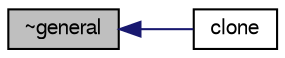 digraph "~general"
{
  bgcolor="transparent";
  edge [fontname="FreeSans",fontsize="10",labelfontname="FreeSans",labelfontsize="10"];
  node [fontname="FreeSans",fontsize="10",shape=record];
  rankdir="LR";
  Node9 [label="~general",height=0.2,width=0.4,color="black", fillcolor="grey75", style="filled", fontcolor="black"];
  Node9 -> Node10 [dir="back",color="midnightblue",fontsize="10",style="solid",fontname="FreeSans"];
  Node10 [label="clone",height=0.2,width=0.4,color="black",URL="$a23650.html#a21164a3ff1c6fcc4219312d16afa9c90",tooltip="Construct and return a clone. "];
}
